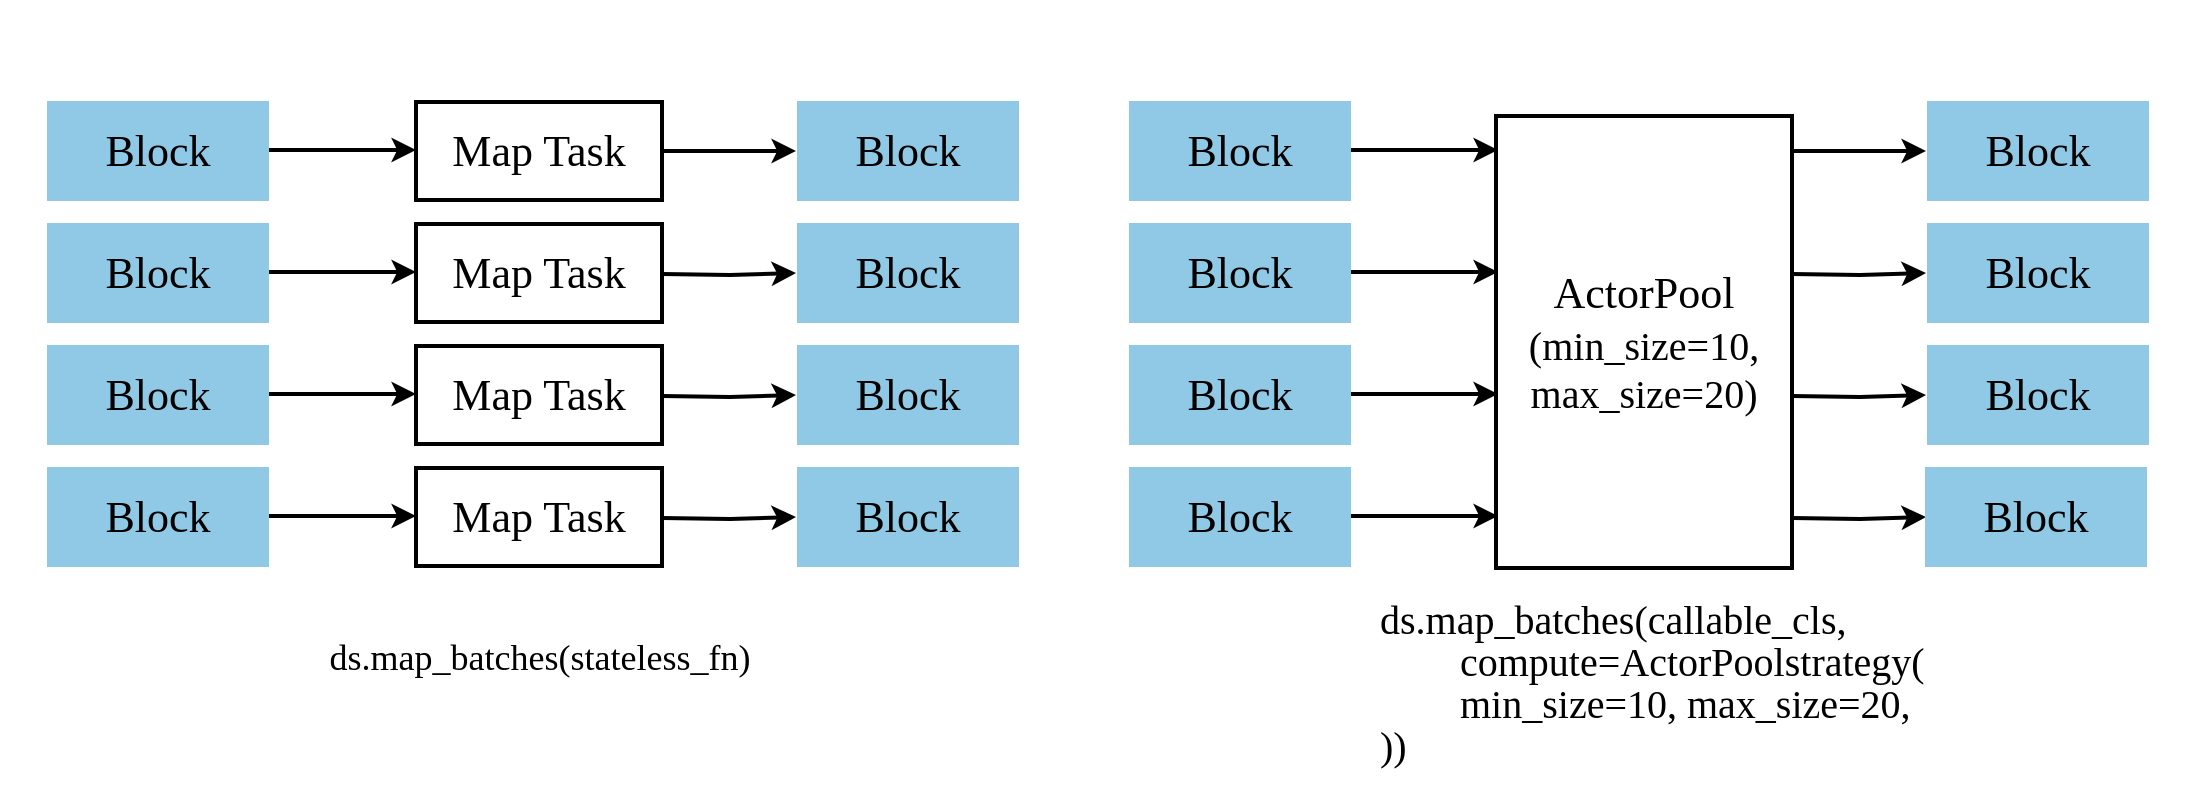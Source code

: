 <mxfile version="22.1.18" type="device">
  <diagram name="第 1 页" id="aOSU6lLM91-2YGfDK8wN">
    <mxGraphModel dx="1136" dy="747" grid="0" gridSize="10" guides="1" tooltips="1" connect="1" arrows="1" fold="1" page="0" pageScale="1" pageWidth="1654" pageHeight="2336" background="none" math="0" shadow="0">
      <root>
        <mxCell id="0" />
        <mxCell id="1" parent="0" />
        <mxCell id="QOfq0dP_4O6yyZA10I6e-2" value="" style="rounded=0;whiteSpace=wrap;html=1;strokeColor=none;fillColor=none;" parent="1" vertex="1">
          <mxGeometry x="152" y="86" width="1100" height="400" as="geometry" />
        </mxCell>
        <mxCell id="-15MKWTmO1kze38XYLvd-5" value="" style="endArrow=classic;html=1;rounded=0;strokeWidth=2;fontSize=22;" parent="1" edge="1">
          <mxGeometry width="50" height="50" relative="1" as="geometry">
            <mxPoint x="286" y="161" as="sourcePoint" />
            <mxPoint x="360" y="161" as="targetPoint" />
          </mxGeometry>
        </mxCell>
        <mxCell id="-15MKWTmO1kze38XYLvd-6" value="" style="endArrow=classic;html=1;rounded=0;strokeWidth=2;fontSize=22;" parent="1" edge="1">
          <mxGeometry width="50" height="50" relative="1" as="geometry">
            <mxPoint x="286" y="222" as="sourcePoint" />
            <mxPoint x="360" y="222" as="targetPoint" />
          </mxGeometry>
        </mxCell>
        <mxCell id="-15MKWTmO1kze38XYLvd-7" value="" style="endArrow=classic;html=1;rounded=0;strokeWidth=2;fontSize=22;" parent="1" edge="1">
          <mxGeometry width="50" height="50" relative="1" as="geometry">
            <mxPoint x="286" y="283" as="sourcePoint" />
            <mxPoint x="360" y="283" as="targetPoint" />
          </mxGeometry>
        </mxCell>
        <mxCell id="-15MKWTmO1kze38XYLvd-8" value="" style="endArrow=classic;html=1;rounded=0;strokeWidth=2;fontSize=22;" parent="1" edge="1">
          <mxGeometry width="50" height="50" relative="1" as="geometry">
            <mxPoint x="286" y="344" as="sourcePoint" />
            <mxPoint x="360" y="344" as="targetPoint" />
          </mxGeometry>
        </mxCell>
        <mxCell id="-15MKWTmO1kze38XYLvd-9" style="edgeStyle=orthogonalEdgeStyle;rounded=0;orthogonalLoop=1;jettySize=auto;html=1;strokeWidth=2;fontSize=22;" parent="1" source="-15MKWTmO1kze38XYLvd-10" edge="1">
          <mxGeometry relative="1" as="geometry">
            <mxPoint x="550" y="161.5" as="targetPoint" />
          </mxGeometry>
        </mxCell>
        <mxCell id="-15MKWTmO1kze38XYLvd-10" value="&lt;font style=&quot;font-size: 22px;&quot; face=&quot;Times New Roman&quot;&gt;Map Task&lt;/font&gt;" style="rounded=0;whiteSpace=wrap;html=1;strokeWidth=2;fontSize=22;" parent="1" vertex="1">
          <mxGeometry x="360" y="137" width="123" height="49" as="geometry" />
        </mxCell>
        <mxCell id="-15MKWTmO1kze38XYLvd-11" value="&lt;font style=&quot;font-size: 22px;&quot; face=&quot;Times New Roman&quot;&gt;Map Task&lt;/font&gt;" style="rounded=0;whiteSpace=wrap;html=1;strokeWidth=2;fontSize=22;" parent="1" vertex="1">
          <mxGeometry x="360" y="198" width="123" height="49" as="geometry" />
        </mxCell>
        <mxCell id="-15MKWTmO1kze38XYLvd-12" value="&lt;font style=&quot;font-size: 22px;&quot; face=&quot;Times New Roman&quot;&gt;Map Task&lt;/font&gt;" style="rounded=0;whiteSpace=wrap;html=1;strokeWidth=2;fontSize=22;" parent="1" vertex="1">
          <mxGeometry x="360" y="259" width="123" height="49" as="geometry" />
        </mxCell>
        <mxCell id="-15MKWTmO1kze38XYLvd-13" value="&lt;font style=&quot;font-size: 22px;&quot; face=&quot;Times New Roman&quot;&gt;Map Task&lt;/font&gt;" style="rounded=0;whiteSpace=wrap;html=1;strokeWidth=2;fontSize=22;" parent="1" vertex="1">
          <mxGeometry x="360" y="320" width="123" height="49" as="geometry" />
        </mxCell>
        <mxCell id="-15MKWTmO1kze38XYLvd-14" value="&lt;font style=&quot;font-size: 22px;&quot; face=&quot;Times New Roman&quot;&gt;Block&lt;/font&gt;" style="rounded=0;whiteSpace=wrap;html=1;fillColor=#90C9E6;strokeColor=#90C9E6;fontSize=22;fontColor=default;" parent="1" vertex="1">
          <mxGeometry x="551" y="137" width="110" height="49" as="geometry" />
        </mxCell>
        <mxCell id="-15MKWTmO1kze38XYLvd-15" style="edgeStyle=orthogonalEdgeStyle;rounded=0;orthogonalLoop=1;jettySize=auto;html=1;strokeWidth=2;fontSize=22;" parent="1" edge="1">
          <mxGeometry relative="1" as="geometry">
            <mxPoint x="550" y="222.5" as="targetPoint" />
            <mxPoint x="483" y="223" as="sourcePoint" />
          </mxGeometry>
        </mxCell>
        <mxCell id="-15MKWTmO1kze38XYLvd-16" value="&lt;font style=&quot;font-size: 22px;&quot; face=&quot;Times New Roman&quot;&gt;Block&lt;/font&gt;" style="rounded=0;whiteSpace=wrap;html=1;fillColor=#90C9E6;strokeColor=#90C9E6;fontSize=22;fontColor=default;" parent="1" vertex="1">
          <mxGeometry x="551" y="198" width="110" height="49" as="geometry" />
        </mxCell>
        <mxCell id="-15MKWTmO1kze38XYLvd-17" style="edgeStyle=orthogonalEdgeStyle;rounded=0;orthogonalLoop=1;jettySize=auto;html=1;strokeWidth=2;fontSize=22;" parent="1" edge="1">
          <mxGeometry relative="1" as="geometry">
            <mxPoint x="550" y="283.5" as="targetPoint" />
            <mxPoint x="483" y="284" as="sourcePoint" />
          </mxGeometry>
        </mxCell>
        <mxCell id="-15MKWTmO1kze38XYLvd-18" value="&lt;font style=&quot;font-size: 22px;&quot; face=&quot;Times New Roman&quot;&gt;Block&lt;/font&gt;" style="rounded=0;whiteSpace=wrap;html=1;fillColor=#90C9E6;strokeColor=#90C9E6;fontSize=22;fontColor=default;" parent="1" vertex="1">
          <mxGeometry x="551" y="259" width="110" height="49" as="geometry" />
        </mxCell>
        <mxCell id="-15MKWTmO1kze38XYLvd-19" style="edgeStyle=orthogonalEdgeStyle;rounded=0;orthogonalLoop=1;jettySize=auto;html=1;strokeWidth=2;fontSize=22;" parent="1" edge="1">
          <mxGeometry relative="1" as="geometry">
            <mxPoint x="550" y="344.5" as="targetPoint" />
            <mxPoint x="483" y="345" as="sourcePoint" />
          </mxGeometry>
        </mxCell>
        <mxCell id="-15MKWTmO1kze38XYLvd-20" value="&lt;font style=&quot;font-size: 22px;&quot; face=&quot;Times New Roman&quot;&gt;Block&lt;/font&gt;" style="rounded=0;whiteSpace=wrap;html=1;fillColor=#90C9E6;strokeColor=#90C9E6;fontSize=22;fontColor=default;" parent="1" vertex="1">
          <mxGeometry x="551" y="320" width="110" height="49" as="geometry" />
        </mxCell>
        <mxCell id="-15MKWTmO1kze38XYLvd-21" value="&lt;div style=&quot;&quot;&gt;&lt;font face=&quot;Garamond&quot; style=&quot;font-size: 18px;&quot;&gt;ds.map_batches(stateless_fn)&lt;/font&gt;&lt;br&gt;&lt;/div&gt;" style="text;html=1;strokeColor=none;fillColor=none;align=center;verticalAlign=middle;whiteSpace=wrap;rounded=0;" parent="1" vertex="1">
          <mxGeometry x="201.5" y="384" width="440" height="62" as="geometry" />
        </mxCell>
        <mxCell id="-15MKWTmO1kze38XYLvd-22" value="&lt;font style=&quot;font-size: 22px;&quot; face=&quot;Times New Roman&quot;&gt;Block&lt;/font&gt;" style="rounded=0;whiteSpace=wrap;html=1;fillColor=#90C9E6;strokeColor=#90C9E6;fontSize=22;fontColor=default;" parent="1" vertex="1">
          <mxGeometry x="176" y="137" width="110" height="49" as="geometry" />
        </mxCell>
        <mxCell id="-15MKWTmO1kze38XYLvd-23" value="&lt;font style=&quot;font-size: 22px;&quot; face=&quot;Times New Roman&quot;&gt;Block&lt;/font&gt;" style="rounded=0;whiteSpace=wrap;html=1;fillColor=#90C9E6;strokeColor=#90C9E6;fontSize=22;fontColor=default;" parent="1" vertex="1">
          <mxGeometry x="176" y="198" width="110" height="49" as="geometry" />
        </mxCell>
        <mxCell id="-15MKWTmO1kze38XYLvd-24" value="&lt;font style=&quot;font-size: 22px;&quot; face=&quot;Times New Roman&quot;&gt;Block&lt;/font&gt;" style="rounded=0;whiteSpace=wrap;html=1;fillColor=#90C9E6;strokeColor=#90C9E6;fontSize=22;fontColor=default;" parent="1" vertex="1">
          <mxGeometry x="176" y="259" width="110" height="49" as="geometry" />
        </mxCell>
        <mxCell id="-15MKWTmO1kze38XYLvd-25" value="&lt;font style=&quot;font-size: 22px;&quot; face=&quot;Times New Roman&quot;&gt;Block&lt;/font&gt;" style="rounded=0;whiteSpace=wrap;html=1;fillColor=#90C9E6;strokeColor=#90C9E6;fontSize=22;fontColor=default;" parent="1" vertex="1">
          <mxGeometry x="176" y="320" width="110" height="49" as="geometry" />
        </mxCell>
        <mxCell id="-15MKWTmO1kze38XYLvd-26" value="" style="endArrow=classic;html=1;rounded=0;strokeWidth=2;fontSize=22;" parent="1" edge="1">
          <mxGeometry width="50" height="50" relative="1" as="geometry">
            <mxPoint x="827" y="161" as="sourcePoint" />
            <mxPoint x="901" y="161" as="targetPoint" />
          </mxGeometry>
        </mxCell>
        <mxCell id="-15MKWTmO1kze38XYLvd-27" value="" style="endArrow=classic;html=1;rounded=0;strokeWidth=2;fontSize=22;" parent="1" edge="1">
          <mxGeometry width="50" height="50" relative="1" as="geometry">
            <mxPoint x="827" y="222" as="sourcePoint" />
            <mxPoint x="901" y="222" as="targetPoint" />
          </mxGeometry>
        </mxCell>
        <mxCell id="-15MKWTmO1kze38XYLvd-28" value="" style="endArrow=classic;html=1;rounded=0;strokeWidth=2;fontSize=22;" parent="1" edge="1">
          <mxGeometry width="50" height="50" relative="1" as="geometry">
            <mxPoint x="827" y="283" as="sourcePoint" />
            <mxPoint x="901" y="283" as="targetPoint" />
          </mxGeometry>
        </mxCell>
        <mxCell id="-15MKWTmO1kze38XYLvd-29" value="" style="endArrow=classic;html=1;rounded=0;strokeWidth=2;fontSize=22;" parent="1" edge="1">
          <mxGeometry width="50" height="50" relative="1" as="geometry">
            <mxPoint x="827" y="344" as="sourcePoint" />
            <mxPoint x="901" y="344" as="targetPoint" />
          </mxGeometry>
        </mxCell>
        <mxCell id="-15MKWTmO1kze38XYLvd-30" style="edgeStyle=orthogonalEdgeStyle;rounded=0;orthogonalLoop=1;jettySize=auto;html=1;strokeWidth=2;fontSize=22;" parent="1" edge="1">
          <mxGeometry relative="1" as="geometry">
            <mxPoint x="1115" y="161.5" as="targetPoint" />
            <mxPoint x="1048" y="161.529" as="sourcePoint" />
          </mxGeometry>
        </mxCell>
        <mxCell id="-15MKWTmO1kze38XYLvd-35" value="&lt;font style=&quot;font-size: 22px;&quot; face=&quot;Times New Roman&quot;&gt;Block&lt;/font&gt;" style="rounded=0;whiteSpace=wrap;html=1;fillColor=#90C9E6;strokeColor=#90C9E6;fontSize=22;fontColor=default;" parent="1" vertex="1">
          <mxGeometry x="1116" y="137" width="110" height="49" as="geometry" />
        </mxCell>
        <mxCell id="-15MKWTmO1kze38XYLvd-36" style="edgeStyle=orthogonalEdgeStyle;rounded=0;orthogonalLoop=1;jettySize=auto;html=1;strokeWidth=2;fontSize=22;" parent="1" edge="1">
          <mxGeometry relative="1" as="geometry">
            <mxPoint x="1115" y="222.5" as="targetPoint" />
            <mxPoint x="1048" y="223" as="sourcePoint" />
          </mxGeometry>
        </mxCell>
        <mxCell id="-15MKWTmO1kze38XYLvd-37" value="&lt;font style=&quot;font-size: 22px;&quot; face=&quot;Times New Roman&quot;&gt;Block&lt;/font&gt;" style="rounded=0;whiteSpace=wrap;html=1;fillColor=#90C9E6;strokeColor=#90C9E6;fontSize=22;fontColor=default;" parent="1" vertex="1">
          <mxGeometry x="1116" y="198" width="110" height="49" as="geometry" />
        </mxCell>
        <mxCell id="-15MKWTmO1kze38XYLvd-38" style="edgeStyle=orthogonalEdgeStyle;rounded=0;orthogonalLoop=1;jettySize=auto;html=1;strokeWidth=2;fontSize=22;" parent="1" edge="1">
          <mxGeometry relative="1" as="geometry">
            <mxPoint x="1115" y="283.5" as="targetPoint" />
            <mxPoint x="1048" y="284" as="sourcePoint" />
          </mxGeometry>
        </mxCell>
        <mxCell id="-15MKWTmO1kze38XYLvd-39" value="&lt;font style=&quot;font-size: 22px;&quot; face=&quot;Times New Roman&quot;&gt;Block&lt;/font&gt;" style="rounded=0;whiteSpace=wrap;html=1;fillColor=#90C9E6;strokeColor=#90C9E6;fontSize=22;fontColor=default;" parent="1" vertex="1">
          <mxGeometry x="1116" y="259" width="110" height="49" as="geometry" />
        </mxCell>
        <mxCell id="-15MKWTmO1kze38XYLvd-40" style="edgeStyle=orthogonalEdgeStyle;rounded=0;orthogonalLoop=1;jettySize=auto;html=1;strokeWidth=2;fontSize=22;" parent="1" edge="1">
          <mxGeometry relative="1" as="geometry">
            <mxPoint x="1115" y="344.5" as="targetPoint" />
            <mxPoint x="1048" y="345" as="sourcePoint" />
          </mxGeometry>
        </mxCell>
        <mxCell id="-15MKWTmO1kze38XYLvd-41" value="&lt;font style=&quot;font-size: 22px;&quot; face=&quot;Times New Roman&quot;&gt;Block&lt;/font&gt;" style="rounded=0;whiteSpace=wrap;html=1;fillColor=#90C9E6;strokeColor=#90C9E6;fontSize=22;fontColor=default;" parent="1" vertex="1">
          <mxGeometry x="1115" y="320" width="110" height="49" as="geometry" />
        </mxCell>
        <mxCell id="-15MKWTmO1kze38XYLvd-42" value="&lt;font style=&quot;font-size: 22px;&quot; face=&quot;Times New Roman&quot;&gt;Block&lt;/font&gt;" style="rounded=0;whiteSpace=wrap;html=1;fillColor=#90C9E6;strokeColor=#90C9E6;fontSize=22;fontColor=default;" parent="1" vertex="1">
          <mxGeometry x="717" y="137" width="110" height="49" as="geometry" />
        </mxCell>
        <mxCell id="-15MKWTmO1kze38XYLvd-43" value="&lt;font style=&quot;font-size: 22px;&quot; face=&quot;Times New Roman&quot;&gt;Block&lt;/font&gt;" style="rounded=0;whiteSpace=wrap;html=1;fillColor=#90C9E6;strokeColor=#90C9E6;fontSize=22;fontColor=default;" parent="1" vertex="1">
          <mxGeometry x="717" y="198" width="110" height="49" as="geometry" />
        </mxCell>
        <mxCell id="-15MKWTmO1kze38XYLvd-44" value="&lt;font style=&quot;font-size: 22px;&quot; face=&quot;Times New Roman&quot;&gt;Block&lt;/font&gt;" style="rounded=0;whiteSpace=wrap;html=1;fillColor=#90C9E6;strokeColor=#90C9E6;fontSize=22;fontColor=default;" parent="1" vertex="1">
          <mxGeometry x="717" y="259" width="110" height="49" as="geometry" />
        </mxCell>
        <mxCell id="-15MKWTmO1kze38XYLvd-45" value="&lt;font style=&quot;font-size: 22px;&quot; face=&quot;Times New Roman&quot;&gt;Block&lt;/font&gt;" style="rounded=0;whiteSpace=wrap;html=1;fillColor=#90C9E6;strokeColor=#90C9E6;fontSize=22;fontColor=default;" parent="1" vertex="1">
          <mxGeometry x="717" y="320" width="110" height="49" as="geometry" />
        </mxCell>
        <mxCell id="-15MKWTmO1kze38XYLvd-46" value="&lt;font style=&quot;&quot; face=&quot;Times New Roman&quot;&gt;&lt;font style=&quot;font-size: 22px;&quot;&gt;ActorPool&lt;/font&gt;&lt;br&gt;&lt;span style=&quot;font-size: 20px;&quot;&gt;(min_size=10,&lt;/span&gt;&lt;br&gt;&lt;span style=&quot;font-size: 20px;&quot;&gt;max_size=20)&lt;/span&gt;&lt;/font&gt;" style="rounded=0;whiteSpace=wrap;html=1;strokeWidth=2;" parent="1" vertex="1">
          <mxGeometry x="900" y="144" width="148" height="226" as="geometry" />
        </mxCell>
        <mxCell id="-15MKWTmO1kze38XYLvd-67" value="&lt;div style=&quot;line-height: 150%;&quot;&gt;&lt;font face=&quot;Garamond&quot; style=&quot;font-size: 20px;&quot;&gt;ds.map_batches(callable_cls,&lt;/font&gt;&lt;/div&gt;&lt;div style=&quot;line-height: 150%;&quot;&gt;&lt;font face=&quot;CBtHSHWBiKrxu24KOkFM&quot; style=&quot;font-size: 20px;&quot;&gt;&lt;span style=&quot;white-space: pre;&quot;&gt;&#x9;&lt;/span&gt;compute=ActorPoolstrategy(&lt;/font&gt;&lt;/div&gt;&lt;div style=&quot;line-height: 150%;&quot;&gt;&lt;font face=&quot;CBtHSHWBiKrxu24KOkFM&quot;&gt;&lt;font style=&quot;font-size: 20px;&quot;&gt;&lt;span style=&quot;white-space: pre;&quot;&gt;&#x9;&lt;/span&gt;min_size=10,&amp;nbsp;&lt;/font&gt;&lt;span style=&quot;font-size: 20px; background-color: initial;&quot;&gt;max_size=20,&lt;/span&gt;&lt;/font&gt;&lt;/div&gt;&lt;div style=&quot;line-height: 150%;&quot;&gt;&lt;font face=&quot;CBtHSHWBiKrxu24KOkFM&quot;&gt;&lt;span style=&quot;font-size: 20px; background-color: initial;&quot;&gt;))&lt;/span&gt;&lt;/font&gt;&lt;/div&gt;" style="text;html=1;strokeColor=none;fillColor=none;align=left;verticalAlign=middle;whiteSpace=wrap;rounded=0;" parent="1" vertex="1">
          <mxGeometry x="840" y="388" width="325" height="80" as="geometry" />
        </mxCell>
      </root>
    </mxGraphModel>
  </diagram>
</mxfile>
